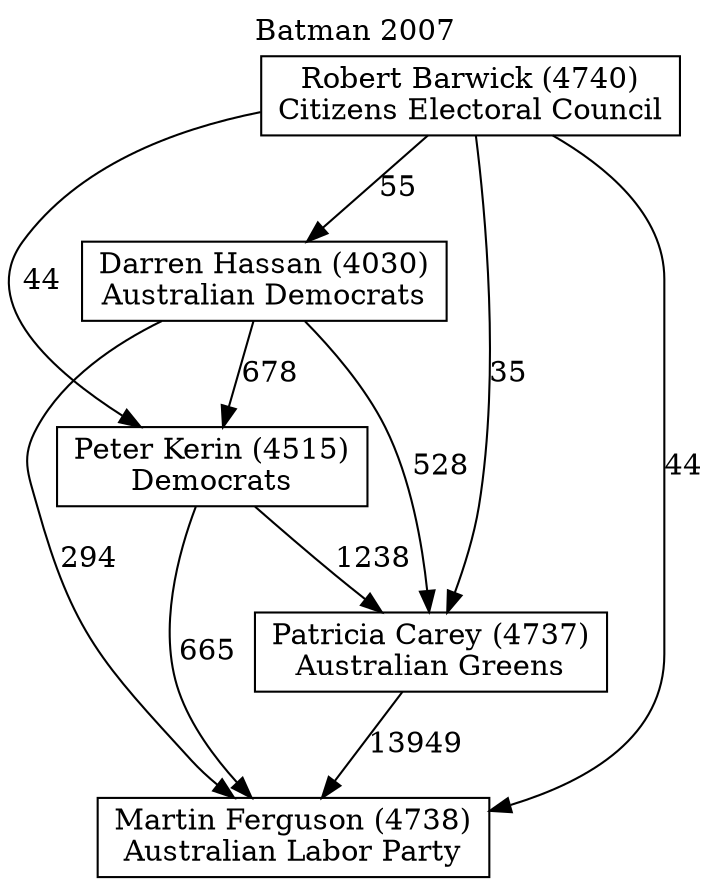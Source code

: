 // House preference flow
digraph "Martin Ferguson (4738)_Batman_2007" {
	graph [label="Batman 2007" labelloc=t mclimit=10]
	node [shape=box]
	"Martin Ferguson (4738)" [label="Martin Ferguson (4738)
Australian Labor Party"]
	"Patricia Carey (4737)" [label="Patricia Carey (4737)
Australian Greens"]
	"Peter Kerin (4515)" [label="Peter Kerin (4515)
Democrats"]
	"Darren Hassan (4030)" [label="Darren Hassan (4030)
Australian Democrats"]
	"Robert Barwick (4740)" [label="Robert Barwick (4740)
Citizens Electoral Council"]
	"Patricia Carey (4737)" -> "Martin Ferguson (4738)" [label=13949]
	"Peter Kerin (4515)" -> "Patricia Carey (4737)" [label=1238]
	"Darren Hassan (4030)" -> "Peter Kerin (4515)" [label=678]
	"Robert Barwick (4740)" -> "Darren Hassan (4030)" [label=55]
	"Peter Kerin (4515)" -> "Martin Ferguson (4738)" [label=665]
	"Darren Hassan (4030)" -> "Martin Ferguson (4738)" [label=294]
	"Robert Barwick (4740)" -> "Martin Ferguson (4738)" [label=44]
	"Robert Barwick (4740)" -> "Peter Kerin (4515)" [label=44]
	"Darren Hassan (4030)" -> "Patricia Carey (4737)" [label=528]
	"Robert Barwick (4740)" -> "Patricia Carey (4737)" [label=35]
}
